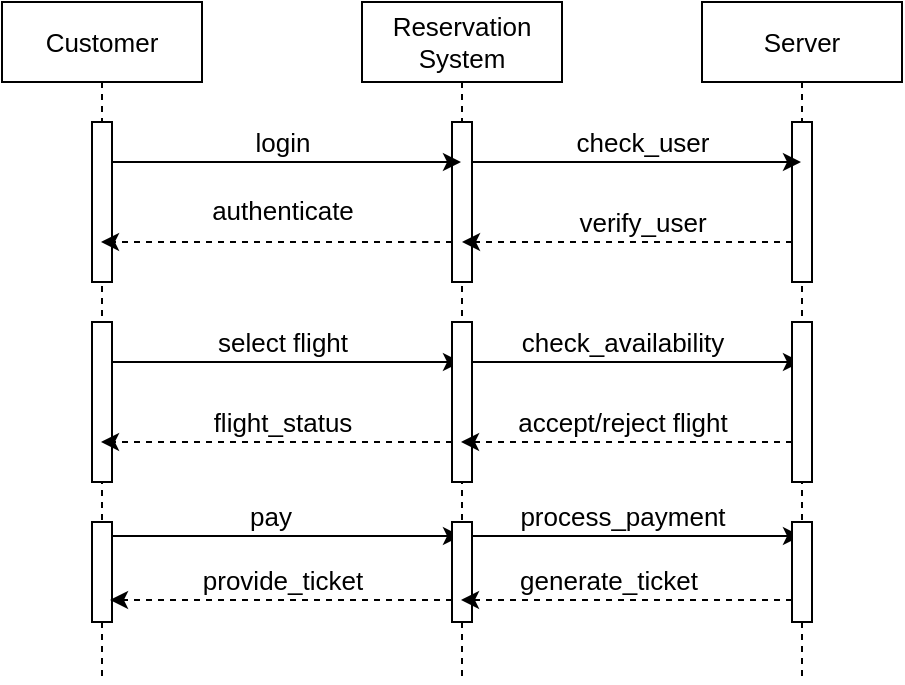 <mxfile>
    <diagram id="F9KLMmbkQVZtO3q0j8SC" name="Page-1">
        <mxGraphModel dx="582" dy="465" grid="1" gridSize="10" guides="1" tooltips="1" connect="1" arrows="1" fold="1" page="1" pageScale="1" pageWidth="850" pageHeight="1100" math="0" shadow="0">
            <root>
                <mxCell id="0"/>
                <mxCell id="1" parent="0"/>
                <mxCell id="5" value="Customer" style="shape=umlLifeline;perimeter=lifelinePerimeter;whiteSpace=wrap;html=1;container=1;collapsible=0;recursiveResize=0;outlineConnect=0;fontSize=13;" vertex="1" parent="1">
                    <mxGeometry x="100" y="170" width="100" height="340" as="geometry"/>
                </mxCell>
                <mxCell id="9" value="" style="html=1;points=[];perimeter=orthogonalPerimeter;fontSize=13;" vertex="1" parent="5">
                    <mxGeometry x="45" y="60" width="10" height="80" as="geometry"/>
                </mxCell>
                <mxCell id="37" value="" style="html=1;points=[];perimeter=orthogonalPerimeter;fontSize=13;" vertex="1" parent="5">
                    <mxGeometry x="45" y="260" width="10" height="50" as="geometry"/>
                </mxCell>
                <mxCell id="6" value="Reservation System" style="shape=umlLifeline;perimeter=lifelinePerimeter;whiteSpace=wrap;html=1;container=1;collapsible=0;recursiveResize=0;outlineConnect=0;fontSize=13;" vertex="1" parent="1">
                    <mxGeometry x="280" y="170" width="100" height="340" as="geometry"/>
                </mxCell>
                <mxCell id="11" value="" style="html=1;points=[];perimeter=orthogonalPerimeter;fontSize=13;" vertex="1" parent="6">
                    <mxGeometry x="45" y="60" width="10" height="80" as="geometry"/>
                </mxCell>
                <mxCell id="7" value="Server" style="shape=umlLifeline;perimeter=lifelinePerimeter;whiteSpace=wrap;html=1;container=1;collapsible=0;recursiveResize=0;outlineConnect=0;fontSize=13;" vertex="1" parent="1">
                    <mxGeometry x="450" y="170" width="100" height="340" as="geometry"/>
                </mxCell>
                <mxCell id="12" value="" style="html=1;points=[];perimeter=orthogonalPerimeter;fontSize=13;" vertex="1" parent="7">
                    <mxGeometry x="45" y="60" width="10" height="80" as="geometry"/>
                </mxCell>
                <mxCell id="13" style="edgeStyle=none;html=1;fontSize=13;" edge="1" parent="1" source="9" target="6">
                    <mxGeometry relative="1" as="geometry">
                        <Array as="points">
                            <mxPoint x="220" y="250"/>
                        </Array>
                    </mxGeometry>
                </mxCell>
                <mxCell id="14" value="login" style="edgeLabel;html=1;align=center;verticalAlign=bottom;resizable=0;points=[];labelPosition=center;verticalLabelPosition=top;fontSize=13;" vertex="1" connectable="0" parent="13">
                    <mxGeometry x="0.284" y="1" relative="1" as="geometry">
                        <mxPoint x="-27" y="1" as="offset"/>
                    </mxGeometry>
                </mxCell>
                <mxCell id="15" style="edgeStyle=none;html=1;fontSize=13;dashed=1;" edge="1" parent="1">
                    <mxGeometry relative="1" as="geometry">
                        <mxPoint x="325" y="290" as="sourcePoint"/>
                        <mxPoint x="149.5" y="290" as="targetPoint"/>
                        <Array as="points">
                            <mxPoint x="310" y="290"/>
                        </Array>
                    </mxGeometry>
                </mxCell>
                <mxCell id="16" value="authenticate" style="edgeLabel;html=1;align=center;verticalAlign=top;resizable=0;points=[];fontSize=13;labelPosition=center;verticalLabelPosition=bottom;" vertex="1" connectable="0" parent="15">
                    <mxGeometry x="-0.419" y="3" relative="1" as="geometry">
                        <mxPoint x="-34" y="-33" as="offset"/>
                    </mxGeometry>
                </mxCell>
                <mxCell id="17" style="edgeStyle=none;html=1;fontSize=13;" edge="1" parent="1" source="11" target="7">
                    <mxGeometry relative="1" as="geometry">
                        <Array as="points">
                            <mxPoint x="400" y="250"/>
                        </Array>
                    </mxGeometry>
                </mxCell>
                <mxCell id="18" value="check_user" style="edgeLabel;html=1;align=center;verticalAlign=middle;resizable=0;points=[];fontSize=13;" vertex="1" connectable="0" parent="17">
                    <mxGeometry x="0.435" y="-1" relative="1" as="geometry">
                        <mxPoint x="-33" y="-11" as="offset"/>
                    </mxGeometry>
                </mxCell>
                <mxCell id="19" style="edgeStyle=none;html=1;fontSize=13;dashed=1;" edge="1" parent="1" source="12" target="6">
                    <mxGeometry relative="1" as="geometry">
                        <Array as="points">
                            <mxPoint x="450" y="290"/>
                        </Array>
                    </mxGeometry>
                </mxCell>
                <mxCell id="20" value="verify_user" style="edgeLabel;html=1;align=center;verticalAlign=middle;resizable=0;points=[];fontSize=13;" vertex="1" connectable="0" parent="19">
                    <mxGeometry x="-0.323" y="-1" relative="1" as="geometry">
                        <mxPoint x="-19" y="-9" as="offset"/>
                    </mxGeometry>
                </mxCell>
                <mxCell id="25" style="edgeStyle=none;html=1;fontSize=13;" edge="1" parent="1">
                    <mxGeometry relative="1" as="geometry">
                        <mxPoint x="155" y="350" as="sourcePoint"/>
                        <mxPoint x="329.5" y="350" as="targetPoint"/>
                        <Array as="points">
                            <mxPoint x="210" y="350"/>
                        </Array>
                    </mxGeometry>
                </mxCell>
                <mxCell id="26" value="select flight" style="edgeLabel;html=1;align=center;verticalAlign=middle;resizable=0;points=[];fontSize=13;" vertex="1" connectable="0" parent="25">
                    <mxGeometry x="-0.186" y="-2" relative="1" as="geometry">
                        <mxPoint x="14" y="-12" as="offset"/>
                    </mxGeometry>
                </mxCell>
                <mxCell id="22" value="" style="html=1;points=[];perimeter=orthogonalPerimeter;fontSize=13;" vertex="1" parent="1">
                    <mxGeometry x="145" y="330" width="10" height="80" as="geometry"/>
                </mxCell>
                <mxCell id="27" style="edgeStyle=none;html=1;fontSize=13;" edge="1" parent="1">
                    <mxGeometry relative="1" as="geometry">
                        <mxPoint x="335" y="350" as="sourcePoint"/>
                        <mxPoint x="499.5" y="350" as="targetPoint"/>
                        <Array as="points">
                            <mxPoint x="350" y="350"/>
                        </Array>
                    </mxGeometry>
                </mxCell>
                <mxCell id="28" value="check_availability" style="edgeLabel;html=1;align=center;verticalAlign=middle;resizable=0;points=[];fontSize=13;" vertex="1" connectable="0" parent="27">
                    <mxGeometry x="-0.295" y="-2" relative="1" as="geometry">
                        <mxPoint x="17" y="-12" as="offset"/>
                    </mxGeometry>
                </mxCell>
                <mxCell id="31" style="edgeStyle=none;html=1;fontSize=13;dashed=1;" edge="1" parent="1">
                    <mxGeometry relative="1" as="geometry">
                        <mxPoint x="325" y="390" as="sourcePoint"/>
                        <mxPoint x="149.5" y="390" as="targetPoint"/>
                        <Array as="points">
                            <mxPoint x="220" y="390"/>
                        </Array>
                    </mxGeometry>
                </mxCell>
                <mxCell id="32" value="flight_status" style="edgeLabel;html=1;align=center;verticalAlign=middle;resizable=0;points=[];fontSize=13;" vertex="1" connectable="0" parent="31">
                    <mxGeometry x="-0.533" y="-2" relative="1" as="geometry">
                        <mxPoint x="-44" y="-8" as="offset"/>
                    </mxGeometry>
                </mxCell>
                <mxCell id="23" value="" style="html=1;points=[];perimeter=orthogonalPerimeter;fontSize=13;" vertex="1" parent="1">
                    <mxGeometry x="325" y="330" width="10" height="80" as="geometry"/>
                </mxCell>
                <mxCell id="29" style="edgeStyle=none;html=1;fontSize=13;dashed=1;" edge="1" parent="1">
                    <mxGeometry relative="1" as="geometry">
                        <mxPoint x="495" y="390" as="sourcePoint"/>
                        <mxPoint x="329.5" y="390" as="targetPoint"/>
                        <Array as="points">
                            <mxPoint x="450" y="390"/>
                        </Array>
                    </mxGeometry>
                </mxCell>
                <mxCell id="30" value="accept/reject flight" style="edgeLabel;html=1;align=center;verticalAlign=middle;resizable=0;points=[];fontSize=13;" vertex="1" connectable="0" parent="29">
                    <mxGeometry x="-0.13" y="-1" relative="1" as="geometry">
                        <mxPoint x="-13" y="-9" as="offset"/>
                    </mxGeometry>
                </mxCell>
                <mxCell id="24" value="" style="html=1;points=[];perimeter=orthogonalPerimeter;fontSize=13;" vertex="1" parent="1">
                    <mxGeometry x="495" y="330" width="10" height="80" as="geometry"/>
                </mxCell>
                <mxCell id="35" style="edgeStyle=none;html=1;fontSize=13;" edge="1" parent="1">
                    <mxGeometry relative="1" as="geometry">
                        <mxPoint x="155" y="437" as="sourcePoint"/>
                        <mxPoint x="329.5" y="437" as="targetPoint"/>
                        <Array as="points">
                            <mxPoint x="190" y="437"/>
                        </Array>
                    </mxGeometry>
                </mxCell>
                <mxCell id="36" value="pay" style="edgeLabel;html=1;align=center;verticalAlign=middle;resizable=0;points=[];fontSize=13;" vertex="1" connectable="0" parent="35">
                    <mxGeometry x="-0.095" y="-3" relative="1" as="geometry">
                        <mxPoint y="-13" as="offset"/>
                    </mxGeometry>
                </mxCell>
                <mxCell id="42" style="edgeStyle=none;html=1;fontSize=13;" edge="1" parent="1">
                    <mxGeometry relative="1" as="geometry">
                        <mxPoint x="335" y="437" as="sourcePoint"/>
                        <mxPoint x="499.5" y="437" as="targetPoint"/>
                        <Array as="points">
                            <mxPoint x="430" y="437"/>
                        </Array>
                    </mxGeometry>
                </mxCell>
                <mxCell id="43" value="process_payment" style="edgeLabel;html=1;align=center;verticalAlign=middle;resizable=0;points=[];fontSize=13;" vertex="1" connectable="0" parent="42">
                    <mxGeometry x="0.337" y="-2" relative="1" as="geometry">
                        <mxPoint x="-35" y="-12" as="offset"/>
                    </mxGeometry>
                </mxCell>
                <mxCell id="46" style="edgeStyle=none;html=1;entryX=0.9;entryY=0.533;entryDx=0;entryDy=0;entryPerimeter=0;fontSize=13;dashed=1;" edge="1" parent="1">
                    <mxGeometry relative="1" as="geometry">
                        <mxPoint x="325" y="468.99" as="sourcePoint"/>
                        <mxPoint x="154" y="468.99" as="targetPoint"/>
                    </mxGeometry>
                </mxCell>
                <mxCell id="48" value="provide_ticket" style="edgeLabel;html=1;align=center;verticalAlign=middle;resizable=0;points=[];fontSize=13;" vertex="1" connectable="0" parent="46">
                    <mxGeometry x="0.263" y="-1" relative="1" as="geometry">
                        <mxPoint x="23" y="-9" as="offset"/>
                    </mxGeometry>
                </mxCell>
                <mxCell id="38" value="" style="html=1;points=[];perimeter=orthogonalPerimeter;fontSize=13;" vertex="1" parent="1">
                    <mxGeometry x="325" y="430" width="10" height="50" as="geometry"/>
                </mxCell>
                <mxCell id="44" style="edgeStyle=none;html=1;fontSize=13;dashed=1;" edge="1" parent="1">
                    <mxGeometry relative="1" as="geometry">
                        <mxPoint x="495" y="469" as="sourcePoint"/>
                        <mxPoint x="329.5" y="469" as="targetPoint"/>
                        <Array as="points">
                            <mxPoint x="430" y="469"/>
                        </Array>
                    </mxGeometry>
                </mxCell>
                <mxCell id="47" value="generate_ticket" style="edgeLabel;html=1;align=center;verticalAlign=middle;resizable=0;points=[];fontSize=13;" vertex="1" connectable="0" parent="44">
                    <mxGeometry x="0.112" y="4" relative="1" as="geometry">
                        <mxPoint y="-14" as="offset"/>
                    </mxGeometry>
                </mxCell>
                <mxCell id="39" value="" style="html=1;points=[];perimeter=orthogonalPerimeter;fontSize=13;" vertex="1" parent="1">
                    <mxGeometry x="495" y="430" width="10" height="50" as="geometry"/>
                </mxCell>
            </root>
        </mxGraphModel>
    </diagram>
</mxfile>